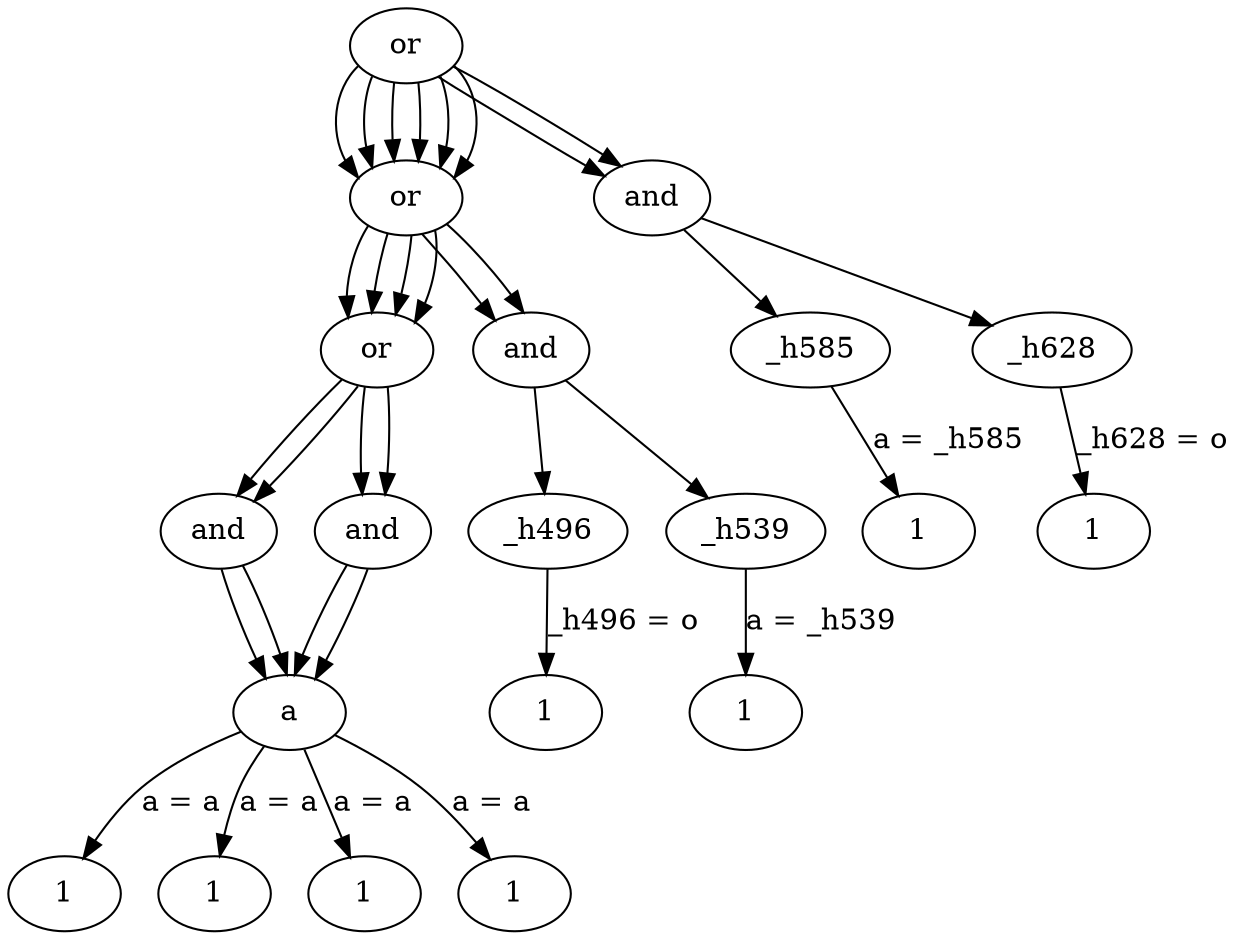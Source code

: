 digraph osdd {
_h975 [label=or];
_h975 -> _h849 [label=""];
_h849 [label=or];
_h849 -> _h739 [label=""];
_h739 [label=or];
_h739 -> _h691 [label=""];
_h691 [label=and];
_h691 -> a [label=""];
a [label=a];
a -> _h673 [label="a = a"];
_h673 [label=1];
_h975 [label=or];
_h975 -> _h849 [label=""];
_h849 [label=or];
_h849 -> _h739 [label=""];
_h739 [label=or];
_h739 -> _h691 [label=""];
_h691 [label=and];
_h691 -> a [label=""];
a [label=a];
a -> _h706 [label="a = a"];
_h706 [label=1];
_h975 [label=or];
_h975 -> _h849 [label=""];
_h849 [label=or];
_h849 -> _h739 [label=""];
_h739 [label=or];
_h739 -> _h778 [label=""];
_h778 [label=and];
_h778 -> a [label=""];
a [label=a];
a -> _h760 [label="a = a"];
_h760 [label=1];
_h975 [label=or];
_h975 -> _h849 [label=""];
_h849 [label=or];
_h849 -> _h739 [label=""];
_h739 [label=or];
_h739 -> _h778 [label=""];
_h778 [label=and];
_h778 -> a [label=""];
a [label=a];
a -> _h793 [label="a = a"];
_h793 [label=1];
_h975 [label=or];
_h975 -> _h849 [label=""];
_h849 [label=or];
_h849 -> _h900 [label=""];
_h900 [label=and];
_h900 -> _h496 [label=""];
_h496 [label=_h496];
_h496 -> _h882 [label="_h496 = o"];
_h882 [label=1];
_h975 [label=or];
_h975 -> _h849 [label=""];
_h849 [label=or];
_h849 -> _h900 [label=""];
_h900 [label=and];
_h900 -> _h539 [label=""];
_h539 [label=_h539];
_h539 -> _h915 [label="a = _h539"];
_h915 [label=1];
_h975 [label=or];
_h975 -> _h1038 [label=""];
_h1038 [label=and];
_h1038 -> _h585 [label=""];
_h585 [label=_h585];
_h585 -> _h1020 [label="a = _h585"];
_h1020 [label=1];
_h975 [label=or];
_h975 -> _h1038 [label=""];
_h1038 [label=and];
_h1038 -> _h628 [label=""];
_h628 [label=_h628];
_h628 -> _h1053 [label="_h628 = o"];
_h1053 [label=1];
}
